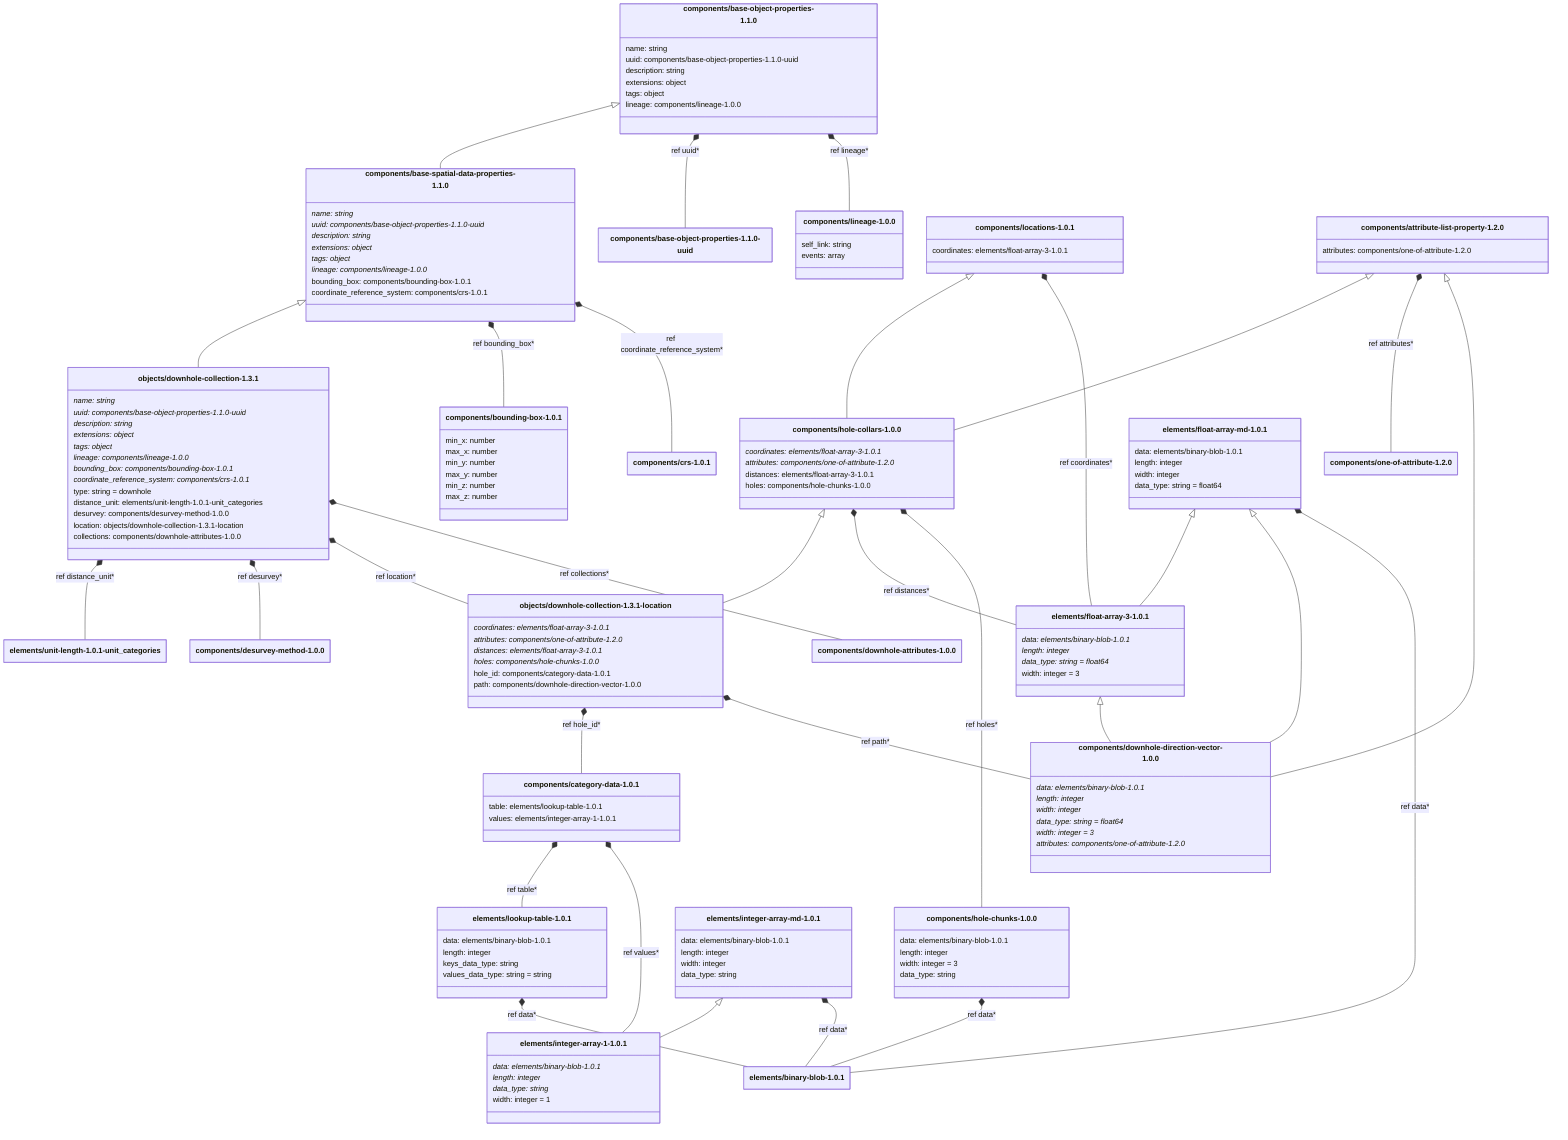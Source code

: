 ---
config:
    class:
        hideEmptyMembersBox: true
---

classDiagram
    class `components/base-object-properties-1.1.0`:::schemaComponent {
        name: string
        uuid: components/base-object-properties-1.1.0-uuid
        description: string
        extensions: object
        tags: object
        lineage: components/lineage-1.0.0
    }
    class `components/base-spatial-data-properties-1.1.0`:::schemaComponent {
        name: string*
        uuid: components/base-object-properties-1.1.0-uuid*
        description: string*
        extensions: object*
        tags: object*
        lineage: components/lineage-1.0.0*
        bounding_box: components/bounding-box-1.0.1
        coordinate_reference_system: components/crs-1.0.1
    }
    `components/base-object-properties-1.1.0` <|-- `components/base-spatial-data-properties-1.1.0`
    class `objects/downhole-collection-1.3.1`:::schemaObject {
        name: string*
        uuid: components/base-object-properties-1.1.0-uuid*
        description: string*
        extensions: object*
        tags: object*
        lineage: components/lineage-1.0.0*
        bounding_box: components/bounding-box-1.0.1*
        coordinate_reference_system: components/crs-1.0.1*
        type: string = downhole
        distance_unit: elements/unit-length-1.0.1-unit_categories
        desurvey: components/desurvey-method-1.0.0
        location: objects/downhole-collection-1.3.1-location
        collections: components/downhole-attributes-1.0.0
    }
    `components/base-spatial-data-properties-1.1.0` <|-- `objects/downhole-collection-1.3.1`
    `components/base-object-properties-1.1.0` *-- `components/base-object-properties-1.1.0-uuid` : ref uuid*
    `components/base-object-properties-1.1.0` *-- `components/lineage-1.0.0` : ref lineage*
    `components/base-spatial-data-properties-1.1.0` *-- `components/bounding-box-1.0.1` : ref bounding_box*
    `components/base-spatial-data-properties-1.1.0` *-- `components/crs-1.0.1` : ref coordinate_reference_system*
    `objects/downhole-collection-1.3.1` *-- `elements/unit-length-1.0.1-unit_categories` : ref distance_unit*
    `objects/downhole-collection-1.3.1` *-- `components/desurvey-method-1.0.0` : ref desurvey*
    `objects/downhole-collection-1.3.1` *-- `objects/downhole-collection-1.3.1-location` : ref location*
    `objects/downhole-collection-1.3.1` *-- `components/downhole-attributes-1.0.0` : ref collections*
    class `components/crs-1.0.1`:::schemaComponent {
    }
    class `components/bounding-box-1.0.1`:::schemaComponent {
        min_x: number
        max_x: number
        min_y: number
        max_y: number
        min_z: number
        max_z: number
    }
    class `components/base-object-properties-1.1.0-uuid`:::schemaImplicit {
    }
    class `components/locations-1.0.1`:::schemaComponent {
        coordinates: elements/float-array-3-1.0.1
    }
    class `components/attribute-list-property-1.2.0`:::schemaComponent {
        attributes: components/one-of-attribute-1.2.0
    }
    class `components/hole-collars-1.0.0`:::schemaComponent {
        coordinates: elements/float-array-3-1.0.1*
        attributes: components/one-of-attribute-1.2.0*
        distances: elements/float-array-3-1.0.1
        holes: components/hole-chunks-1.0.0
    }
    `components/locations-1.0.1` <|-- `components/hole-collars-1.0.0`
    `components/attribute-list-property-1.2.0` <|-- `components/hole-collars-1.0.0`
    class `objects/downhole-collection-1.3.1-location`:::schemaImplicit {
        coordinates: elements/float-array-3-1.0.1*
        attributes: components/one-of-attribute-1.2.0*
        distances: elements/float-array-3-1.0.1*
        holes: components/hole-chunks-1.0.0*
        hole_id: components/category-data-1.0.1
        path: components/downhole-direction-vector-1.0.0
    }
    `components/hole-collars-1.0.0` <|-- `objects/downhole-collection-1.3.1-location`
    `components/locations-1.0.1` *-- `elements/float-array-3-1.0.1` : ref coordinates*
    `components/attribute-list-property-1.2.0` *-- `components/one-of-attribute-1.2.0` : ref attributes*
    `components/hole-collars-1.0.0` *-- `elements/float-array-3-1.0.1` : ref distances*
    `components/hole-collars-1.0.0` *-- `components/hole-chunks-1.0.0` : ref holes*
    `objects/downhole-collection-1.3.1-location` *-- `components/category-data-1.0.1` : ref hole_id*
    `objects/downhole-collection-1.3.1-location` *-- `components/downhole-direction-vector-1.0.0` : ref path*
    class `elements/float-array-md-1.0.1`:::schemaElement {
        data: elements/binary-blob-1.0.1
        length: integer
        width: integer
        data_type: string = float64
    }
    class `elements/float-array-3-1.0.1`:::schemaElement {
        data: elements/binary-blob-1.0.1*
        length: integer*
        data_type: string = float64*
        width: integer = 3
    }
    `elements/float-array-md-1.0.1` <|-- `elements/float-array-3-1.0.1`
    class `components/downhole-direction-vector-1.0.0`:::schemaComponent {
        data: elements/binary-blob-1.0.1*
        length: integer*
        width: integer*
        data_type: string = float64*
        width: integer = 3*
        attributes: components/one-of-attribute-1.2.0*
    }
    `elements/float-array-md-1.0.1` <|-- `components/downhole-direction-vector-1.0.0`
    `elements/float-array-3-1.0.1` <|-- `components/downhole-direction-vector-1.0.0`
    `components/attribute-list-property-1.2.0` <|-- `components/downhole-direction-vector-1.0.0`
    `elements/float-array-md-1.0.1` *-- `elements/binary-blob-1.0.1` : ref data*
    class `elements/binary-blob-1.0.1`:::schemaElement {
    }
    class `components/one-of-attribute-1.2.0`:::schemaComponent {
    }
    class `components/category-data-1.0.1`:::schemaComponent {
        table: elements/lookup-table-1.0.1
        values: elements/integer-array-1-1.0.1
    }
    `components/category-data-1.0.1` *-- `elements/lookup-table-1.0.1` : ref table*
    `components/category-data-1.0.1` *-- `elements/integer-array-1-1.0.1` : ref values*
    class `elements/integer-array-md-1.0.1`:::schemaElement {
        data: elements/binary-blob-1.0.1
        length: integer
        width: integer
        data_type: string
    }
    class `elements/integer-array-1-1.0.1`:::schemaElement {
        data: elements/binary-blob-1.0.1*
        length: integer*
        data_type: string*
        width: integer = 1
    }
    `elements/integer-array-md-1.0.1` <|-- `elements/integer-array-1-1.0.1`
    `elements/integer-array-md-1.0.1` *-- `elements/binary-blob-1.0.1` : ref data*
    class `elements/lookup-table-1.0.1`:::schemaElement {
        data: elements/binary-blob-1.0.1
        length: integer
        keys_data_type: string
        values_data_type: string = string
    }
    `elements/lookup-table-1.0.1` *-- `elements/binary-blob-1.0.1` : ref data*
    class `components/hole-chunks-1.0.0`:::schemaComponent {
        data: elements/binary-blob-1.0.1
        length: integer
        width: integer = 3
        data_type: string
    }
    `components/hole-chunks-1.0.0` *-- `elements/binary-blob-1.0.1` : ref data*
    class `components/downhole-attributes-1.0.0`:::schemaComponent {
    }
    class `components/desurvey-method-1.0.0`:::schemaComponent {
    }
    class `components/lineage-1.0.0`:::schemaComponent {
        self_link: string
        events: array
    }
    class `elements/unit-length-1.0.1-unit_categories`:::schemaImplicit {
    }